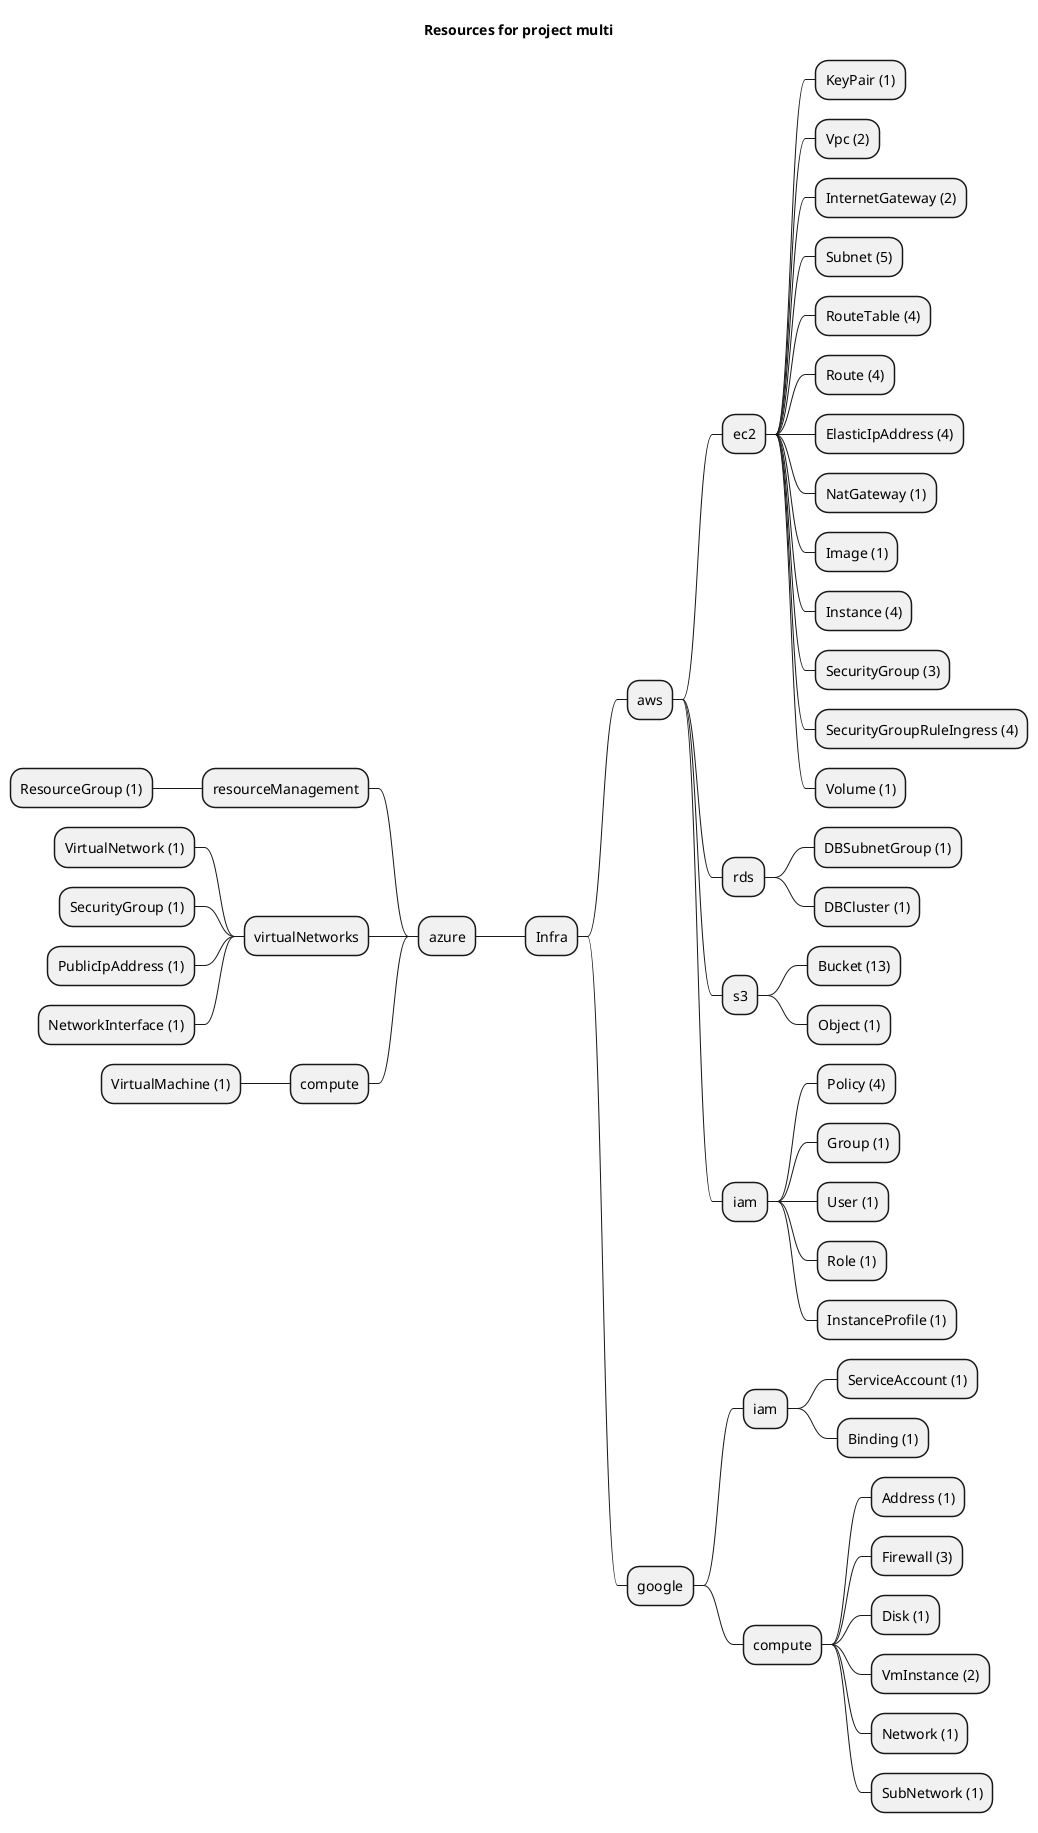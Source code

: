 @startmindmap
title Resources for project multi
skinparam monochrome true
+ Infra
++ aws
+++ ec2
++++ KeyPair (1)
++++ Vpc (2)
++++ InternetGateway (2)
++++ Subnet (5)
++++ RouteTable (4)
++++ Route (4)
++++ ElasticIpAddress (4)
++++ NatGateway (1)
++++ Image (1)
++++ Instance (4)
++++ SecurityGroup (3)
++++ SecurityGroupRuleIngress (4)
++++ Volume (1)
+++ rds
++++ DBSubnetGroup (1)
++++ DBCluster (1)
+++ s3
++++ Bucket (13)
++++ Object (1)
+++ iam
++++ Policy (4)
++++ Group (1)
++++ User (1)
++++ Role (1)
++++ InstanceProfile (1)
-- azure
--- resourceManagement
---- ResourceGroup (1)
--- virtualNetworks
---- VirtualNetwork (1)
---- SecurityGroup (1)
---- PublicIpAddress (1)
---- NetworkInterface (1)
--- compute
---- VirtualMachine (1)
++ google
+++ iam
++++ ServiceAccount (1)
++++ Binding (1)
+++ compute
++++ Address (1)
++++ Firewall (3)
++++ Disk (1)
++++ VmInstance (2)
++++ Network (1)
++++ SubNetwork (1)
@endmindmap